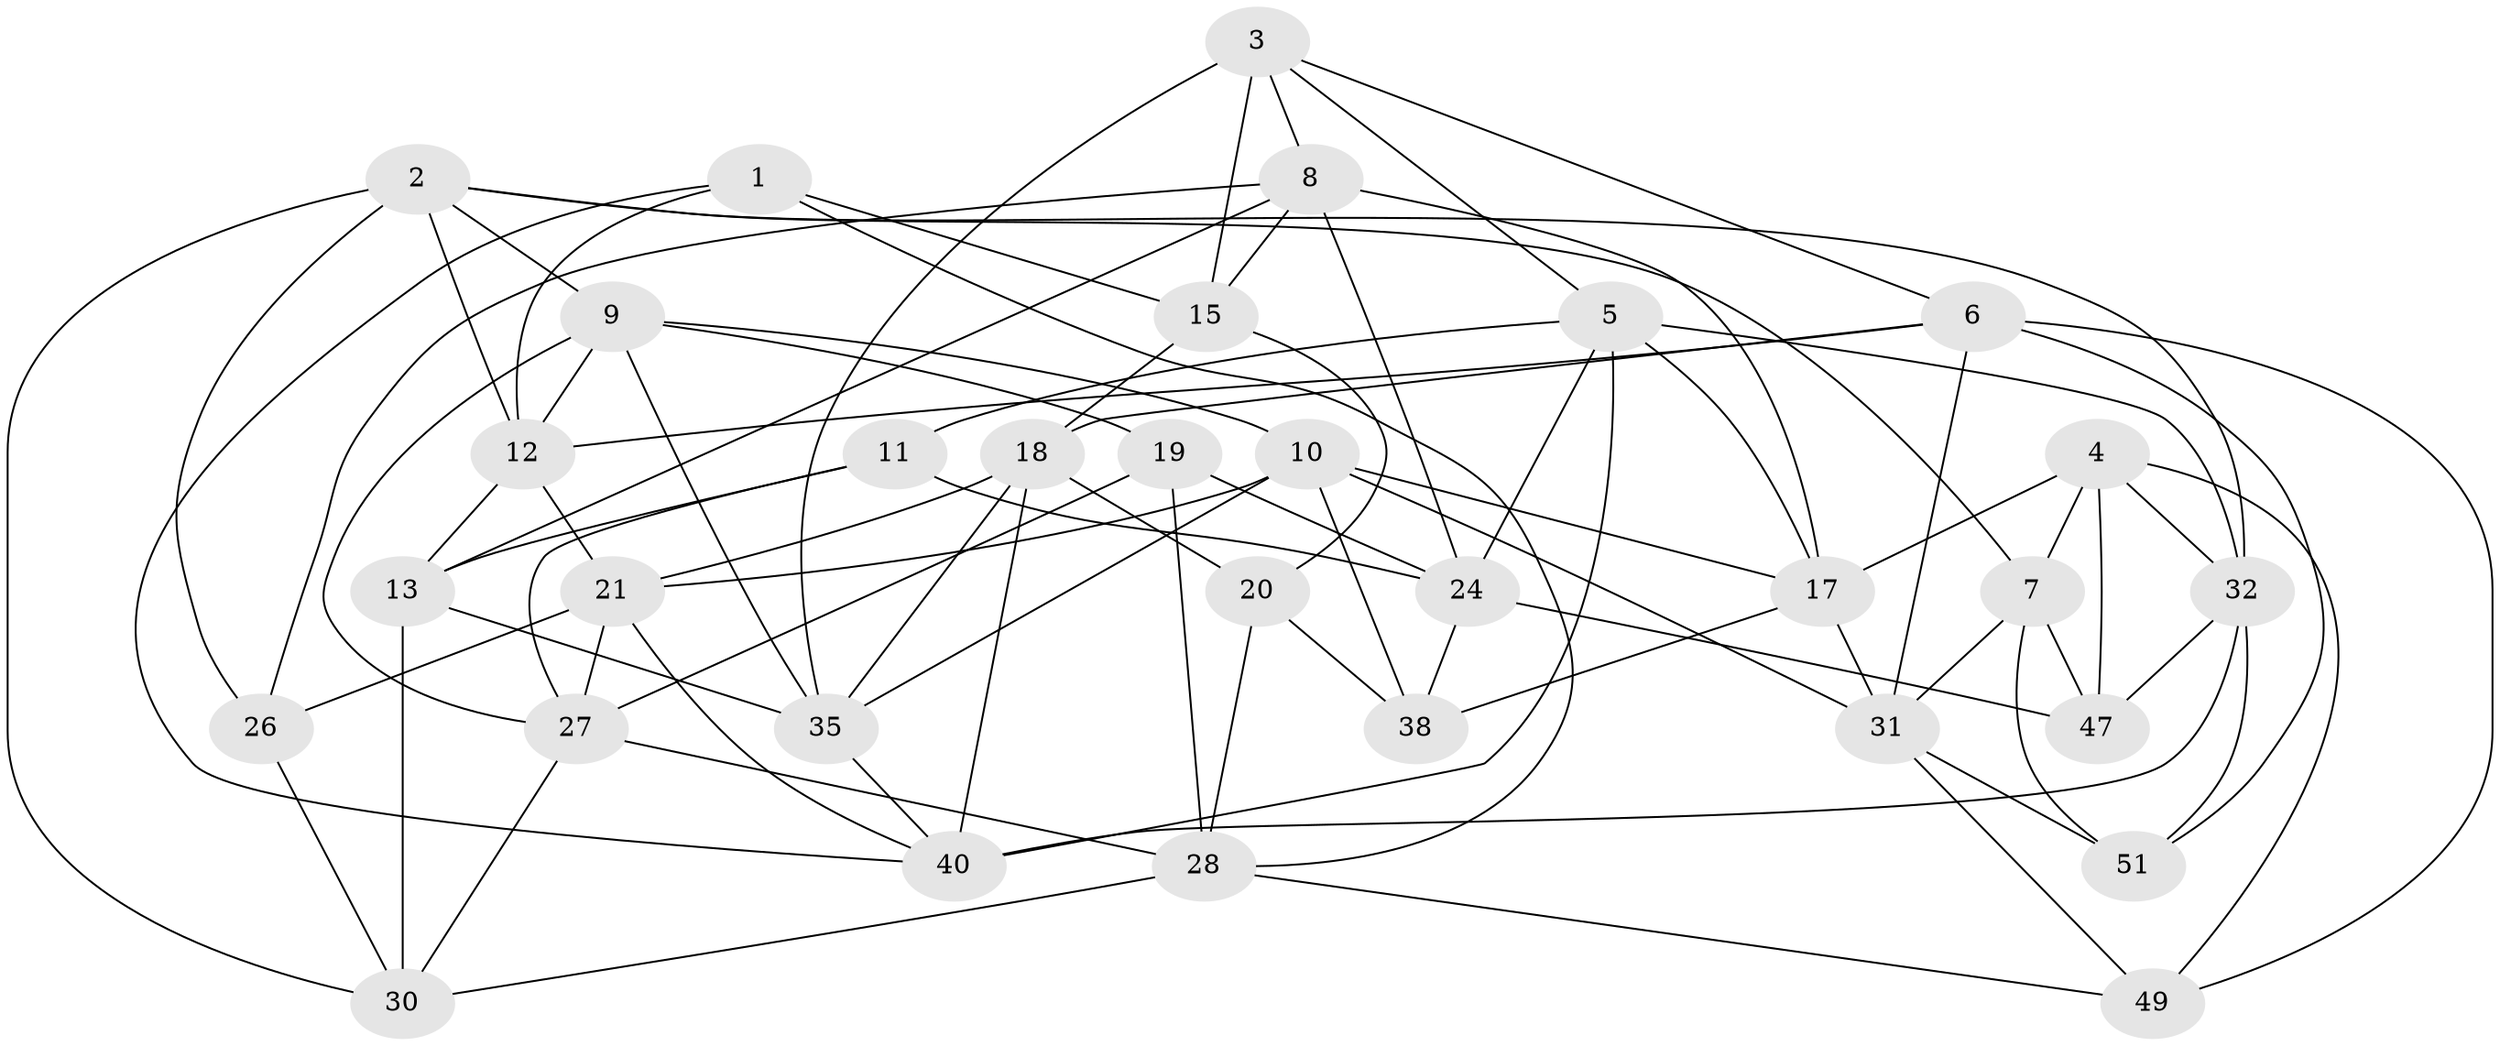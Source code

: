 // original degree distribution, {4: 1.0}
// Generated by graph-tools (version 1.1) at 2025/42/03/06/25 10:42:18]
// undirected, 32 vertices, 84 edges
graph export_dot {
graph [start="1"]
  node [color=gray90,style=filled];
  1;
  2 [super="+45"];
  3 [super="+29"];
  4 [super="+46"];
  5 [super="+33"];
  6 [super="+43"];
  7 [super="+23"];
  8 [super="+14"];
  9 [super="+16"];
  10 [super="+41"];
  11;
  12 [super="+25"];
  13 [super="+36"];
  15 [super="+34"];
  17 [super="+55"];
  18 [super="+22"];
  19;
  20;
  21 [super="+37"];
  24 [super="+54"];
  26;
  27 [super="+52"];
  28 [super="+53"];
  30 [super="+50"];
  31 [super="+39"];
  32 [super="+42"];
  35 [super="+48"];
  38;
  40 [super="+44"];
  47;
  49;
  51;
  1 -- 28;
  1 -- 40;
  1 -- 12;
  1 -- 15;
  2 -- 9;
  2 -- 26;
  2 -- 7;
  2 -- 12;
  2 -- 30;
  2 -- 32;
  3 -- 6;
  3 -- 15 [weight=2];
  3 -- 8;
  3 -- 5;
  3 -- 35;
  4 -- 17;
  4 -- 49;
  4 -- 47;
  4 -- 7 [weight=2];
  4 -- 32;
  5 -- 24;
  5 -- 17;
  5 -- 32;
  5 -- 40;
  5 -- 11;
  6 -- 49;
  6 -- 18;
  6 -- 51;
  6 -- 12;
  6 -- 31;
  7 -- 31;
  7 -- 47;
  7 -- 51;
  8 -- 15;
  8 -- 26;
  8 -- 24;
  8 -- 17;
  8 -- 13;
  9 -- 19;
  9 -- 10;
  9 -- 35;
  9 -- 27;
  9 -- 12;
  10 -- 38;
  10 -- 21;
  10 -- 17;
  10 -- 31;
  10 -- 35;
  11 -- 27;
  11 -- 24;
  11 -- 13;
  12 -- 21;
  12 -- 13;
  13 -- 30 [weight=2];
  13 -- 35;
  15 -- 20;
  15 -- 18;
  17 -- 38;
  17 -- 31;
  18 -- 35;
  18 -- 20;
  18 -- 21;
  18 -- 40;
  19 -- 27;
  19 -- 28;
  19 -- 24;
  20 -- 38;
  20 -- 28;
  21 -- 26;
  21 -- 40;
  21 -- 27;
  24 -- 47;
  24 -- 38;
  26 -- 30;
  27 -- 28;
  27 -- 30;
  28 -- 49;
  28 -- 30;
  31 -- 51;
  31 -- 49;
  32 -- 51;
  32 -- 40;
  32 -- 47;
  35 -- 40;
}
